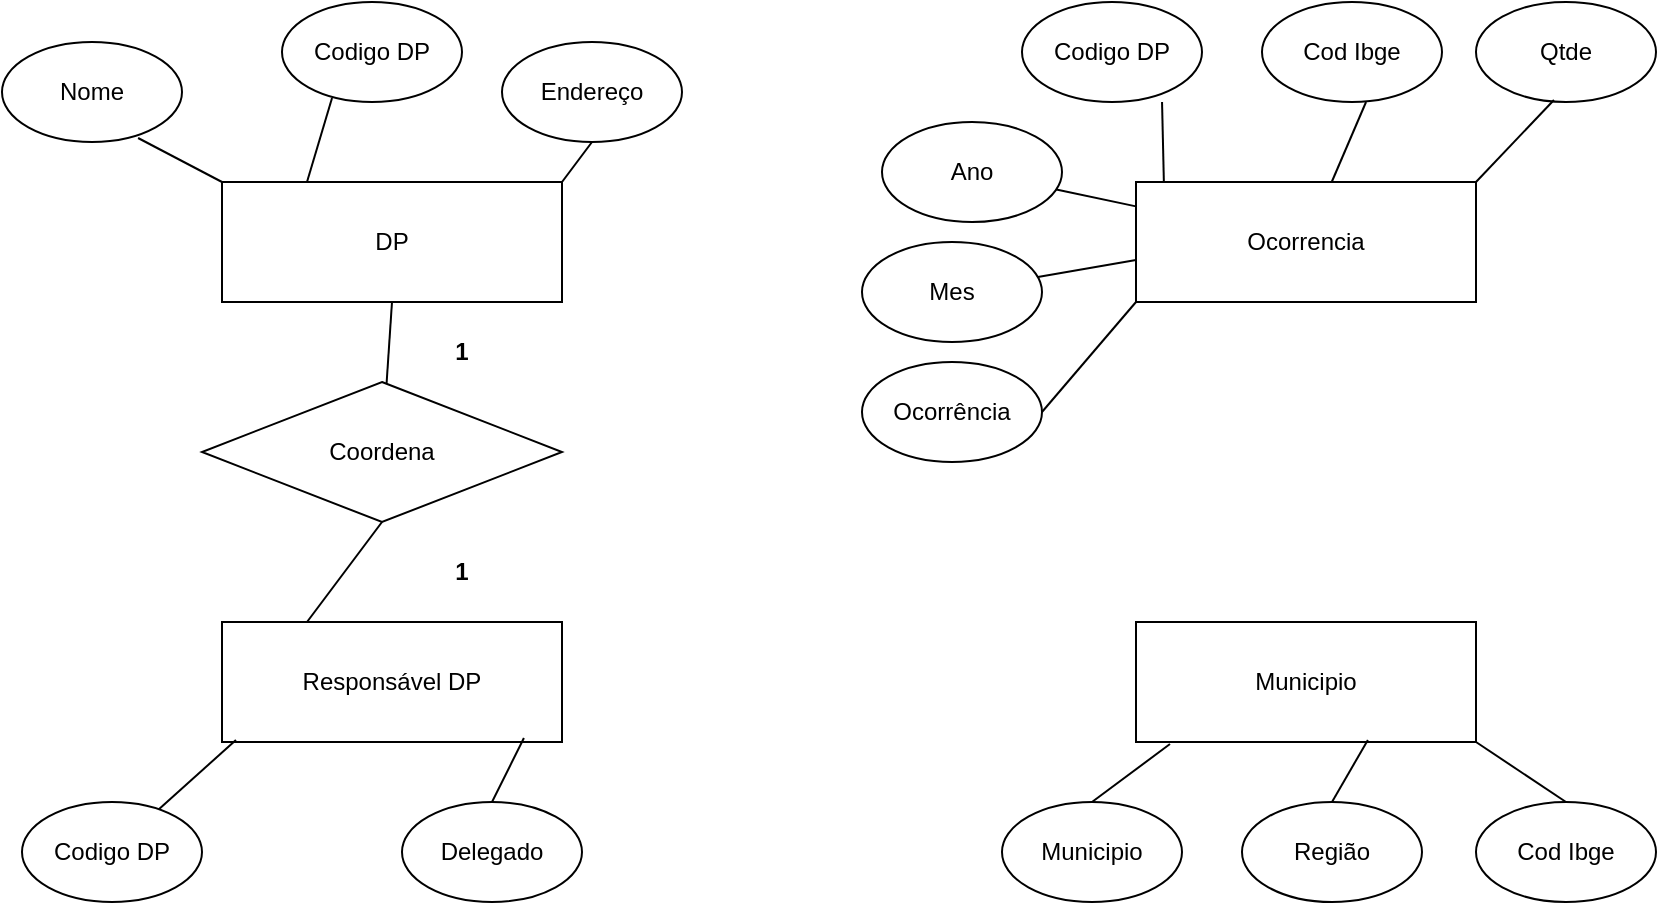 <mxfile version="22.1.17" type="github">
  <diagram name="Página-1" id="SOsw7dBk4RwLvYUgztys">
    <mxGraphModel dx="1434" dy="782" grid="1" gridSize="10" guides="1" tooltips="1" connect="1" arrows="1" fold="1" page="1" pageScale="1" pageWidth="827" pageHeight="1169" math="0" shadow="0">
      <root>
        <mxCell id="0" />
        <mxCell id="1" parent="0" />
        <mxCell id="z-9VKTe_76KyChtyhETo-1" value="DP" style="rounded=0;whiteSpace=wrap;html=1;" vertex="1" parent="1">
          <mxGeometry x="110" y="140" width="170" height="60" as="geometry" />
        </mxCell>
        <mxCell id="z-9VKTe_76KyChtyhETo-2" value="Codigo DP" style="ellipse;whiteSpace=wrap;html=1;" vertex="1" parent="1">
          <mxGeometry x="510" y="50" width="90" height="50" as="geometry" />
        </mxCell>
        <mxCell id="z-9VKTe_76KyChtyhETo-3" value="Nome" style="ellipse;whiteSpace=wrap;html=1;" vertex="1" parent="1">
          <mxGeometry y="70" width="90" height="50" as="geometry" />
        </mxCell>
        <mxCell id="z-9VKTe_76KyChtyhETo-4" value="Endereço" style="ellipse;whiteSpace=wrap;html=1;" vertex="1" parent="1">
          <mxGeometry x="250" y="70" width="90" height="50" as="geometry" />
        </mxCell>
        <mxCell id="z-9VKTe_76KyChtyhETo-7" value="Responsável DP" style="rounded=0;whiteSpace=wrap;html=1;" vertex="1" parent="1">
          <mxGeometry x="110" y="360" width="170" height="60" as="geometry" />
        </mxCell>
        <mxCell id="z-9VKTe_76KyChtyhETo-8" value="Codigo DP" style="ellipse;whiteSpace=wrap;html=1;" vertex="1" parent="1">
          <mxGeometry x="10" y="450" width="90" height="50" as="geometry" />
        </mxCell>
        <mxCell id="z-9VKTe_76KyChtyhETo-9" value="&lt;div&gt;Delegado&lt;/div&gt;" style="ellipse;whiteSpace=wrap;html=1;" vertex="1" parent="1">
          <mxGeometry x="200" y="450" width="90" height="50" as="geometry" />
        </mxCell>
        <mxCell id="z-9VKTe_76KyChtyhETo-11" value="&lt;div&gt;Municipio&lt;/div&gt;" style="rounded=0;whiteSpace=wrap;html=1;" vertex="1" parent="1">
          <mxGeometry x="567" y="360" width="170" height="60" as="geometry" />
        </mxCell>
        <mxCell id="z-9VKTe_76KyChtyhETo-12" value="Municipio" style="ellipse;whiteSpace=wrap;html=1;" vertex="1" parent="1">
          <mxGeometry x="500" y="450" width="90" height="50" as="geometry" />
        </mxCell>
        <mxCell id="z-9VKTe_76KyChtyhETo-13" value="Região" style="ellipse;whiteSpace=wrap;html=1;" vertex="1" parent="1">
          <mxGeometry x="620" y="450" width="90" height="50" as="geometry" />
        </mxCell>
        <mxCell id="z-9VKTe_76KyChtyhETo-15" value="Cod Ibge" style="ellipse;whiteSpace=wrap;html=1;" vertex="1" parent="1">
          <mxGeometry x="737" y="450" width="90" height="50" as="geometry" />
        </mxCell>
        <mxCell id="z-9VKTe_76KyChtyhETo-16" value="Ocorrencia" style="rounded=0;whiteSpace=wrap;html=1;" vertex="1" parent="1">
          <mxGeometry x="567" y="140" width="170" height="60" as="geometry" />
        </mxCell>
        <mxCell id="z-9VKTe_76KyChtyhETo-17" value="Codigo DP" style="ellipse;whiteSpace=wrap;html=1;" vertex="1" parent="1">
          <mxGeometry x="140" y="50" width="90" height="50" as="geometry" />
        </mxCell>
        <mxCell id="z-9VKTe_76KyChtyhETo-18" value="Cod Ibge" style="ellipse;whiteSpace=wrap;html=1;" vertex="1" parent="1">
          <mxGeometry x="630" y="50" width="90" height="50" as="geometry" />
        </mxCell>
        <mxCell id="z-9VKTe_76KyChtyhETo-19" value="Qtde" style="ellipse;whiteSpace=wrap;html=1;" vertex="1" parent="1">
          <mxGeometry x="737" y="50" width="90" height="50" as="geometry" />
        </mxCell>
        <mxCell id="z-9VKTe_76KyChtyhETo-20" value="Ano" style="ellipse;whiteSpace=wrap;html=1;" vertex="1" parent="1">
          <mxGeometry x="440" y="110" width="90" height="50" as="geometry" />
        </mxCell>
        <mxCell id="z-9VKTe_76KyChtyhETo-22" value="Mes" style="ellipse;whiteSpace=wrap;html=1;" vertex="1" parent="1">
          <mxGeometry x="430" y="170" width="90" height="50" as="geometry" />
        </mxCell>
        <mxCell id="z-9VKTe_76KyChtyhETo-23" value="Ocorrência" style="ellipse;whiteSpace=wrap;html=1;" vertex="1" parent="1">
          <mxGeometry x="430" y="230" width="90" height="50" as="geometry" />
        </mxCell>
        <mxCell id="z-9VKTe_76KyChtyhETo-24" value="" style="endArrow=none;html=1;rounded=0;entryX=1;entryY=0.5;entryDx=0;entryDy=0;exitX=0;exitY=1;exitDx=0;exitDy=0;" edge="1" parent="1" source="z-9VKTe_76KyChtyhETo-16" target="z-9VKTe_76KyChtyhETo-23">
          <mxGeometry width="50" height="50" relative="1" as="geometry">
            <mxPoint x="390" y="390" as="sourcePoint" />
            <mxPoint x="440" y="340" as="targetPoint" />
          </mxGeometry>
        </mxCell>
        <mxCell id="z-9VKTe_76KyChtyhETo-25" value="" style="endArrow=none;html=1;rounded=0;entryX=0;entryY=0.65;entryDx=0;entryDy=0;entryPerimeter=0;" edge="1" parent="1" source="z-9VKTe_76KyChtyhETo-22" target="z-9VKTe_76KyChtyhETo-16">
          <mxGeometry width="50" height="50" relative="1" as="geometry">
            <mxPoint x="520" y="210" as="sourcePoint" />
            <mxPoint x="570" y="160" as="targetPoint" />
          </mxGeometry>
        </mxCell>
        <mxCell id="z-9VKTe_76KyChtyhETo-26" value="" style="endArrow=none;html=1;rounded=0;" edge="1" parent="1" source="z-9VKTe_76KyChtyhETo-20" target="z-9VKTe_76KyChtyhETo-16">
          <mxGeometry width="50" height="50" relative="1" as="geometry">
            <mxPoint x="530" y="150" as="sourcePoint" />
            <mxPoint x="580" y="100" as="targetPoint" />
          </mxGeometry>
        </mxCell>
        <mxCell id="z-9VKTe_76KyChtyhETo-27" value="" style="endArrow=none;html=1;rounded=0;entryX=0.778;entryY=1;entryDx=0;entryDy=0;entryPerimeter=0;exitX=0.082;exitY=0;exitDx=0;exitDy=0;exitPerimeter=0;" edge="1" parent="1" source="z-9VKTe_76KyChtyhETo-16" target="z-9VKTe_76KyChtyhETo-2">
          <mxGeometry width="50" height="50" relative="1" as="geometry">
            <mxPoint x="570" y="140" as="sourcePoint" />
            <mxPoint x="620" y="90" as="targetPoint" />
          </mxGeometry>
        </mxCell>
        <mxCell id="z-9VKTe_76KyChtyhETo-28" value="" style="endArrow=none;html=1;rounded=0;entryX=0.578;entryY=1;entryDx=0;entryDy=0;entryPerimeter=0;" edge="1" parent="1" source="z-9VKTe_76KyChtyhETo-16" target="z-9VKTe_76KyChtyhETo-18">
          <mxGeometry width="50" height="50" relative="1" as="geometry">
            <mxPoint x="630" y="130" as="sourcePoint" />
            <mxPoint x="670" y="100" as="targetPoint" />
          </mxGeometry>
        </mxCell>
        <mxCell id="z-9VKTe_76KyChtyhETo-29" value="" style="endArrow=none;html=1;rounded=0;entryX=0.433;entryY=0.98;entryDx=0;entryDy=0;entryPerimeter=0;exitX=1;exitY=0;exitDx=0;exitDy=0;" edge="1" parent="1" source="z-9VKTe_76KyChtyhETo-16" target="z-9VKTe_76KyChtyhETo-19">
          <mxGeometry width="50" height="50" relative="1" as="geometry">
            <mxPoint x="740" y="160" as="sourcePoint" />
            <mxPoint x="790" y="110" as="targetPoint" />
          </mxGeometry>
        </mxCell>
        <mxCell id="z-9VKTe_76KyChtyhETo-30" value="" style="endArrow=none;html=1;rounded=0;entryX=0.1;entryY=1.017;entryDx=0;entryDy=0;entryPerimeter=0;exitX=0.5;exitY=0;exitDx=0;exitDy=0;" edge="1" parent="1" source="z-9VKTe_76KyChtyhETo-12" target="z-9VKTe_76KyChtyhETo-11">
          <mxGeometry width="50" height="50" relative="1" as="geometry">
            <mxPoint x="530" y="450" as="sourcePoint" />
            <mxPoint x="580" y="400" as="targetPoint" />
          </mxGeometry>
        </mxCell>
        <mxCell id="z-9VKTe_76KyChtyhETo-31" value="" style="endArrow=none;html=1;rounded=0;entryX=0.682;entryY=0.983;entryDx=0;entryDy=0;entryPerimeter=0;exitX=0.5;exitY=0;exitDx=0;exitDy=0;" edge="1" parent="1" source="z-9VKTe_76KyChtyhETo-13" target="z-9VKTe_76KyChtyhETo-11">
          <mxGeometry width="50" height="50" relative="1" as="geometry">
            <mxPoint x="660" y="450" as="sourcePoint" />
            <mxPoint x="690" y="430" as="targetPoint" />
          </mxGeometry>
        </mxCell>
        <mxCell id="z-9VKTe_76KyChtyhETo-32" value="" style="endArrow=none;html=1;rounded=0;entryX=0.5;entryY=0;entryDx=0;entryDy=0;exitX=1;exitY=1;exitDx=0;exitDy=0;" edge="1" parent="1" source="z-9VKTe_76KyChtyhETo-11" target="z-9VKTe_76KyChtyhETo-15">
          <mxGeometry width="50" height="50" relative="1" as="geometry">
            <mxPoint x="750" y="430" as="sourcePoint" />
            <mxPoint x="800" y="380" as="targetPoint" />
          </mxGeometry>
        </mxCell>
        <mxCell id="z-9VKTe_76KyChtyhETo-33" value="" style="endArrow=none;html=1;rounded=0;entryX=0.041;entryY=0.983;entryDx=0;entryDy=0;entryPerimeter=0;" edge="1" parent="1" source="z-9VKTe_76KyChtyhETo-8" target="z-9VKTe_76KyChtyhETo-7">
          <mxGeometry width="50" height="50" relative="1" as="geometry">
            <mxPoint x="90" y="500" as="sourcePoint" />
            <mxPoint x="140" y="450" as="targetPoint" />
          </mxGeometry>
        </mxCell>
        <mxCell id="z-9VKTe_76KyChtyhETo-34" value="" style="endArrow=none;html=1;rounded=0;entryX=0.888;entryY=0.967;entryDx=0;entryDy=0;entryPerimeter=0;exitX=0.5;exitY=0;exitDx=0;exitDy=0;" edge="1" parent="1" source="z-9VKTe_76KyChtyhETo-9" target="z-9VKTe_76KyChtyhETo-7">
          <mxGeometry width="50" height="50" relative="1" as="geometry">
            <mxPoint x="310" y="490" as="sourcePoint" />
            <mxPoint x="360" y="440" as="targetPoint" />
          </mxGeometry>
        </mxCell>
        <mxCell id="z-9VKTe_76KyChtyhETo-35" value="" style="endArrow=none;html=1;rounded=0;entryX=0.756;entryY=0.96;entryDx=0;entryDy=0;entryPerimeter=0;exitX=0;exitY=0;exitDx=0;exitDy=0;" edge="1" parent="1" source="z-9VKTe_76KyChtyhETo-1" target="z-9VKTe_76KyChtyhETo-3">
          <mxGeometry width="50" height="50" relative="1" as="geometry">
            <mxPoint x="70" y="230" as="sourcePoint" />
            <mxPoint x="120" y="180" as="targetPoint" />
          </mxGeometry>
        </mxCell>
        <mxCell id="z-9VKTe_76KyChtyhETo-36" value="" style="endArrow=none;html=1;rounded=0;entryX=0.278;entryY=0.96;entryDx=0;entryDy=0;entryPerimeter=0;exitX=0.25;exitY=0;exitDx=0;exitDy=0;" edge="1" parent="1" source="z-9VKTe_76KyChtyhETo-1" target="z-9VKTe_76KyChtyhETo-17">
          <mxGeometry width="50" height="50" relative="1" as="geometry">
            <mxPoint x="80" y="170" as="sourcePoint" />
            <mxPoint x="130" y="120" as="targetPoint" />
          </mxGeometry>
        </mxCell>
        <mxCell id="z-9VKTe_76KyChtyhETo-37" value="" style="endArrow=none;html=1;rounded=0;entryX=0.5;entryY=1;entryDx=0;entryDy=0;exitX=1;exitY=0;exitDx=0;exitDy=0;" edge="1" parent="1" source="z-9VKTe_76KyChtyhETo-1" target="z-9VKTe_76KyChtyhETo-4">
          <mxGeometry width="50" height="50" relative="1" as="geometry">
            <mxPoint x="280" y="230" as="sourcePoint" />
            <mxPoint x="330" y="180" as="targetPoint" />
          </mxGeometry>
        </mxCell>
        <mxCell id="z-9VKTe_76KyChtyhETo-39" value="Coordena" style="rhombus;whiteSpace=wrap;html=1;" vertex="1" parent="1">
          <mxGeometry x="100" y="240" width="180" height="70" as="geometry" />
        </mxCell>
        <mxCell id="z-9VKTe_76KyChtyhETo-40" value="" style="endArrow=none;html=1;rounded=0;entryX=0.5;entryY=1;entryDx=0;entryDy=0;exitX=0.25;exitY=0;exitDx=0;exitDy=0;" edge="1" parent="1" source="z-9VKTe_76KyChtyhETo-7" target="z-9VKTe_76KyChtyhETo-39">
          <mxGeometry width="50" height="50" relative="1" as="geometry">
            <mxPoint x="130" y="350" as="sourcePoint" />
            <mxPoint x="180" y="300" as="targetPoint" />
          </mxGeometry>
        </mxCell>
        <mxCell id="z-9VKTe_76KyChtyhETo-41" value="" style="endArrow=none;html=1;rounded=0;entryX=0.5;entryY=1;entryDx=0;entryDy=0;" edge="1" parent="1" source="z-9VKTe_76KyChtyhETo-39" target="z-9VKTe_76KyChtyhETo-1">
          <mxGeometry width="50" height="50" relative="1" as="geometry">
            <mxPoint x="110" y="270" as="sourcePoint" />
            <mxPoint x="160" y="220" as="targetPoint" />
          </mxGeometry>
        </mxCell>
        <mxCell id="z-9VKTe_76KyChtyhETo-42" value="&lt;b&gt;1&lt;/b&gt;" style="text;strokeColor=none;align=center;fillColor=none;html=1;verticalAlign=middle;whiteSpace=wrap;rounded=0;" vertex="1" parent="1">
          <mxGeometry x="200" y="320" width="60" height="30" as="geometry" />
        </mxCell>
        <mxCell id="z-9VKTe_76KyChtyhETo-43" value="&lt;b&gt;1&lt;/b&gt;" style="text;strokeColor=none;align=center;fillColor=none;html=1;verticalAlign=middle;whiteSpace=wrap;rounded=0;" vertex="1" parent="1">
          <mxGeometry x="200" y="210" width="60" height="30" as="geometry" />
        </mxCell>
      </root>
    </mxGraphModel>
  </diagram>
</mxfile>
